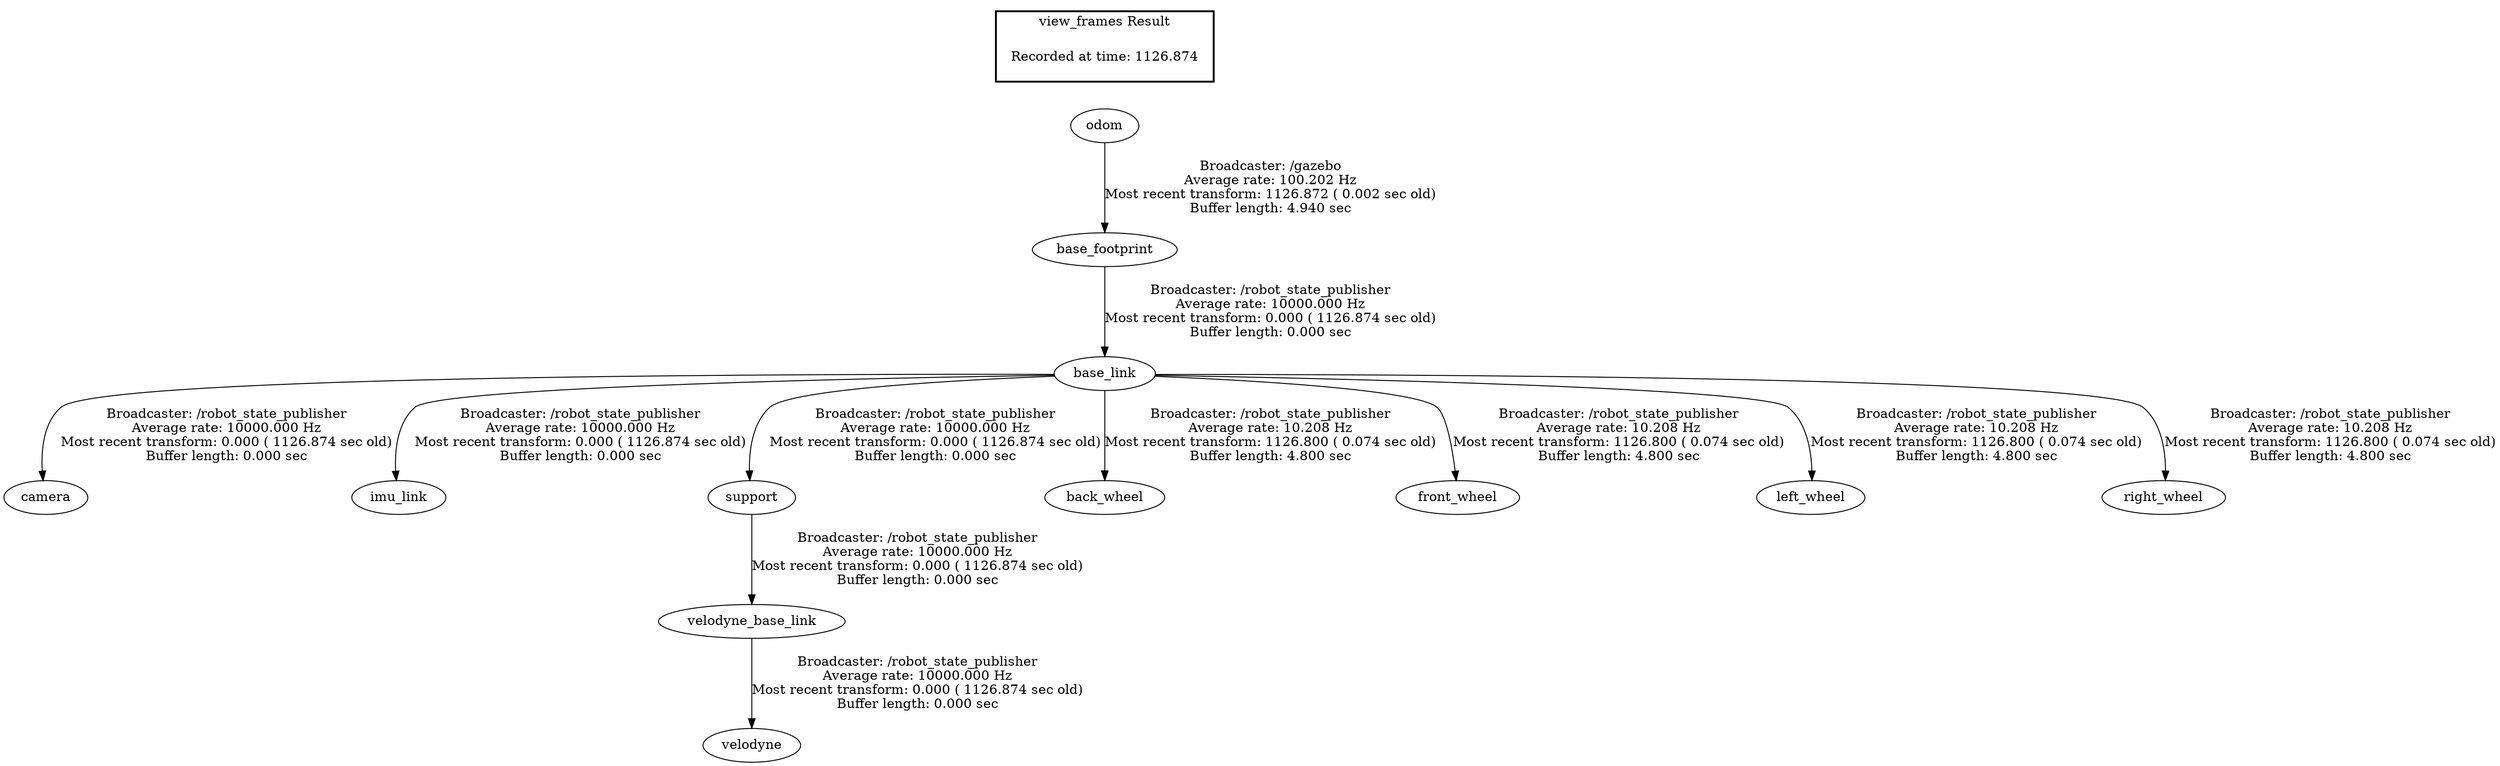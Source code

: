 digraph G {
"base_footprint" -> "base_link"[label="Broadcaster: /robot_state_publisher\nAverage rate: 10000.000 Hz\nMost recent transform: 0.000 ( 1126.874 sec old)\nBuffer length: 0.000 sec\n"];
"odom" -> "base_footprint"[label="Broadcaster: /gazebo\nAverage rate: 100.202 Hz\nMost recent transform: 1126.872 ( 0.002 sec old)\nBuffer length: 4.940 sec\n"];
"base_link" -> "camera"[label="Broadcaster: /robot_state_publisher\nAverage rate: 10000.000 Hz\nMost recent transform: 0.000 ( 1126.874 sec old)\nBuffer length: 0.000 sec\n"];
"base_link" -> "imu_link"[label="Broadcaster: /robot_state_publisher\nAverage rate: 10000.000 Hz\nMost recent transform: 0.000 ( 1126.874 sec old)\nBuffer length: 0.000 sec\n"];
"base_link" -> "support"[label="Broadcaster: /robot_state_publisher\nAverage rate: 10000.000 Hz\nMost recent transform: 0.000 ( 1126.874 sec old)\nBuffer length: 0.000 sec\n"];
"support" -> "velodyne_base_link"[label="Broadcaster: /robot_state_publisher\nAverage rate: 10000.000 Hz\nMost recent transform: 0.000 ( 1126.874 sec old)\nBuffer length: 0.000 sec\n"];
"velodyne_base_link" -> "velodyne"[label="Broadcaster: /robot_state_publisher\nAverage rate: 10000.000 Hz\nMost recent transform: 0.000 ( 1126.874 sec old)\nBuffer length: 0.000 sec\n"];
"base_link" -> "back_wheel"[label="Broadcaster: /robot_state_publisher\nAverage rate: 10.208 Hz\nMost recent transform: 1126.800 ( 0.074 sec old)\nBuffer length: 4.800 sec\n"];
"base_link" -> "front_wheel"[label="Broadcaster: /robot_state_publisher\nAverage rate: 10.208 Hz\nMost recent transform: 1126.800 ( 0.074 sec old)\nBuffer length: 4.800 sec\n"];
"base_link" -> "left_wheel"[label="Broadcaster: /robot_state_publisher\nAverage rate: 10.208 Hz\nMost recent transform: 1126.800 ( 0.074 sec old)\nBuffer length: 4.800 sec\n"];
"base_link" -> "right_wheel"[label="Broadcaster: /robot_state_publisher\nAverage rate: 10.208 Hz\nMost recent transform: 1126.800 ( 0.074 sec old)\nBuffer length: 4.800 sec\n"];
edge [style=invis];
 subgraph cluster_legend { style=bold; color=black; label ="view_frames Result";
"Recorded at time: 1126.874"[ shape=plaintext ] ;
 }->"odom";
}
